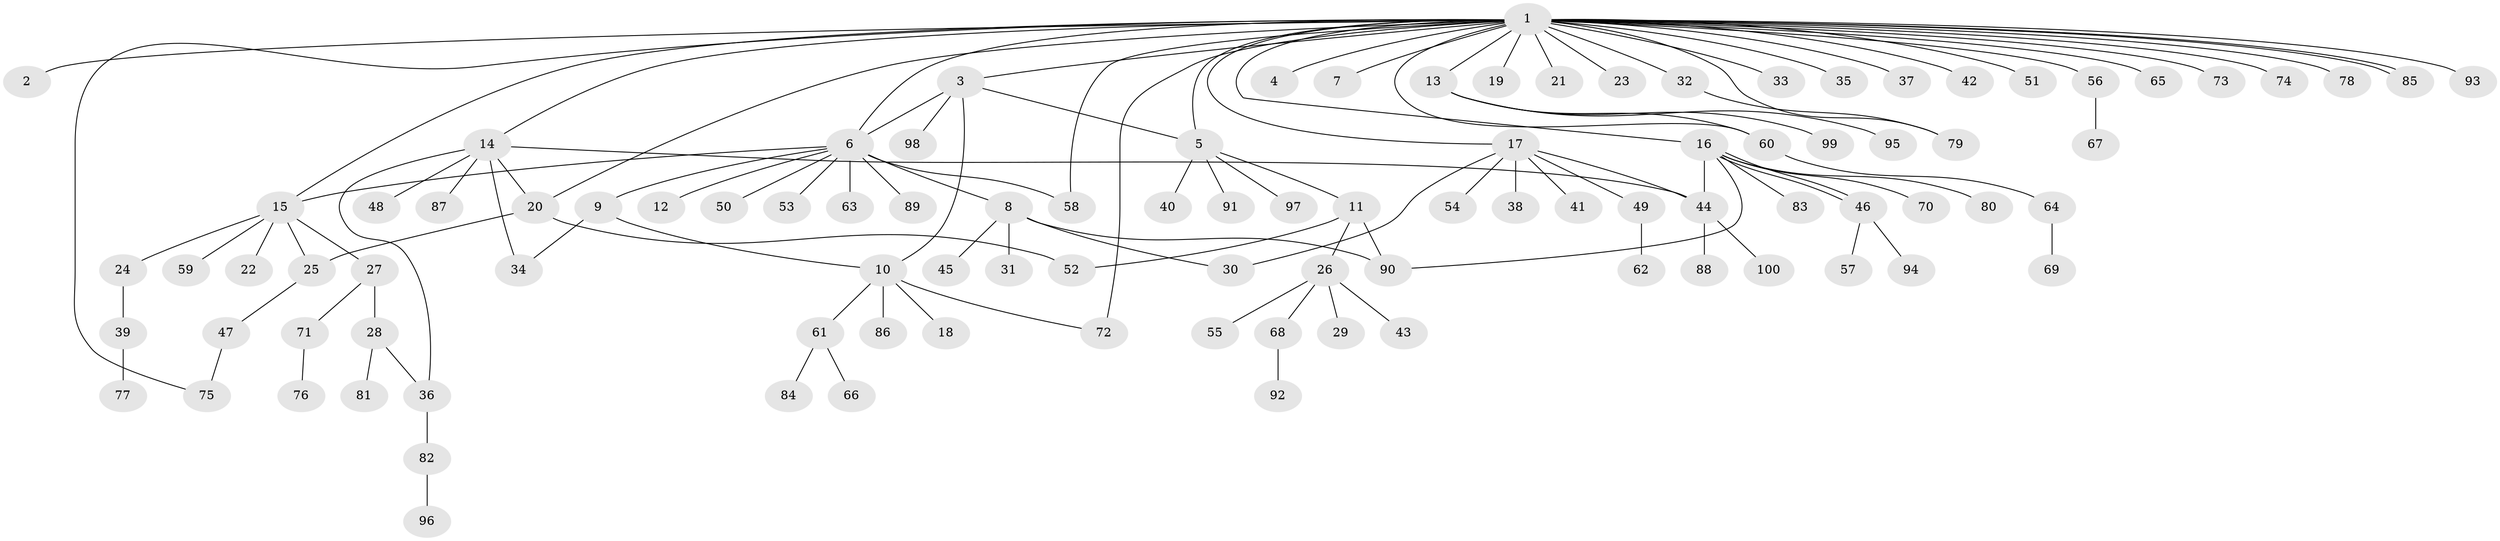 // Generated by graph-tools (version 1.1) at 2025/11/02/21/25 10:11:09]
// undirected, 100 vertices, 120 edges
graph export_dot {
graph [start="1"]
  node [color=gray90,style=filled];
  1;
  2;
  3;
  4;
  5;
  6;
  7;
  8;
  9;
  10;
  11;
  12;
  13;
  14;
  15;
  16;
  17;
  18;
  19;
  20;
  21;
  22;
  23;
  24;
  25;
  26;
  27;
  28;
  29;
  30;
  31;
  32;
  33;
  34;
  35;
  36;
  37;
  38;
  39;
  40;
  41;
  42;
  43;
  44;
  45;
  46;
  47;
  48;
  49;
  50;
  51;
  52;
  53;
  54;
  55;
  56;
  57;
  58;
  59;
  60;
  61;
  62;
  63;
  64;
  65;
  66;
  67;
  68;
  69;
  70;
  71;
  72;
  73;
  74;
  75;
  76;
  77;
  78;
  79;
  80;
  81;
  82;
  83;
  84;
  85;
  86;
  87;
  88;
  89;
  90;
  91;
  92;
  93;
  94;
  95;
  96;
  97;
  98;
  99;
  100;
  1 -- 2;
  1 -- 3;
  1 -- 4;
  1 -- 5;
  1 -- 6;
  1 -- 7;
  1 -- 13;
  1 -- 14;
  1 -- 15;
  1 -- 16;
  1 -- 17;
  1 -- 19;
  1 -- 20;
  1 -- 21;
  1 -- 23;
  1 -- 32;
  1 -- 33;
  1 -- 35;
  1 -- 37;
  1 -- 42;
  1 -- 51;
  1 -- 56;
  1 -- 58;
  1 -- 60;
  1 -- 65;
  1 -- 72;
  1 -- 73;
  1 -- 74;
  1 -- 75;
  1 -- 78;
  1 -- 79;
  1 -- 85;
  1 -- 85;
  1 -- 93;
  3 -- 5;
  3 -- 6;
  3 -- 10;
  3 -- 98;
  5 -- 11;
  5 -- 40;
  5 -- 91;
  5 -- 97;
  6 -- 8;
  6 -- 9;
  6 -- 12;
  6 -- 15;
  6 -- 50;
  6 -- 53;
  6 -- 58;
  6 -- 63;
  6 -- 89;
  8 -- 30;
  8 -- 31;
  8 -- 45;
  8 -- 90;
  9 -- 10;
  9 -- 34;
  10 -- 18;
  10 -- 61;
  10 -- 72;
  10 -- 86;
  11 -- 26;
  11 -- 52;
  11 -- 90;
  13 -- 60;
  13 -- 95;
  13 -- 99;
  14 -- 20;
  14 -- 34;
  14 -- 36;
  14 -- 44;
  14 -- 48;
  14 -- 87;
  15 -- 22;
  15 -- 24;
  15 -- 25;
  15 -- 27;
  15 -- 59;
  16 -- 44;
  16 -- 46;
  16 -- 46;
  16 -- 70;
  16 -- 80;
  16 -- 83;
  16 -- 90;
  17 -- 30;
  17 -- 38;
  17 -- 41;
  17 -- 44;
  17 -- 49;
  17 -- 54;
  20 -- 25;
  20 -- 52;
  24 -- 39;
  25 -- 47;
  26 -- 29;
  26 -- 43;
  26 -- 55;
  26 -- 68;
  27 -- 28;
  27 -- 71;
  28 -- 36;
  28 -- 81;
  32 -- 79;
  36 -- 82;
  39 -- 77;
  44 -- 88;
  44 -- 100;
  46 -- 57;
  46 -- 94;
  47 -- 75;
  49 -- 62;
  56 -- 67;
  60 -- 64;
  61 -- 66;
  61 -- 84;
  64 -- 69;
  68 -- 92;
  71 -- 76;
  82 -- 96;
}
